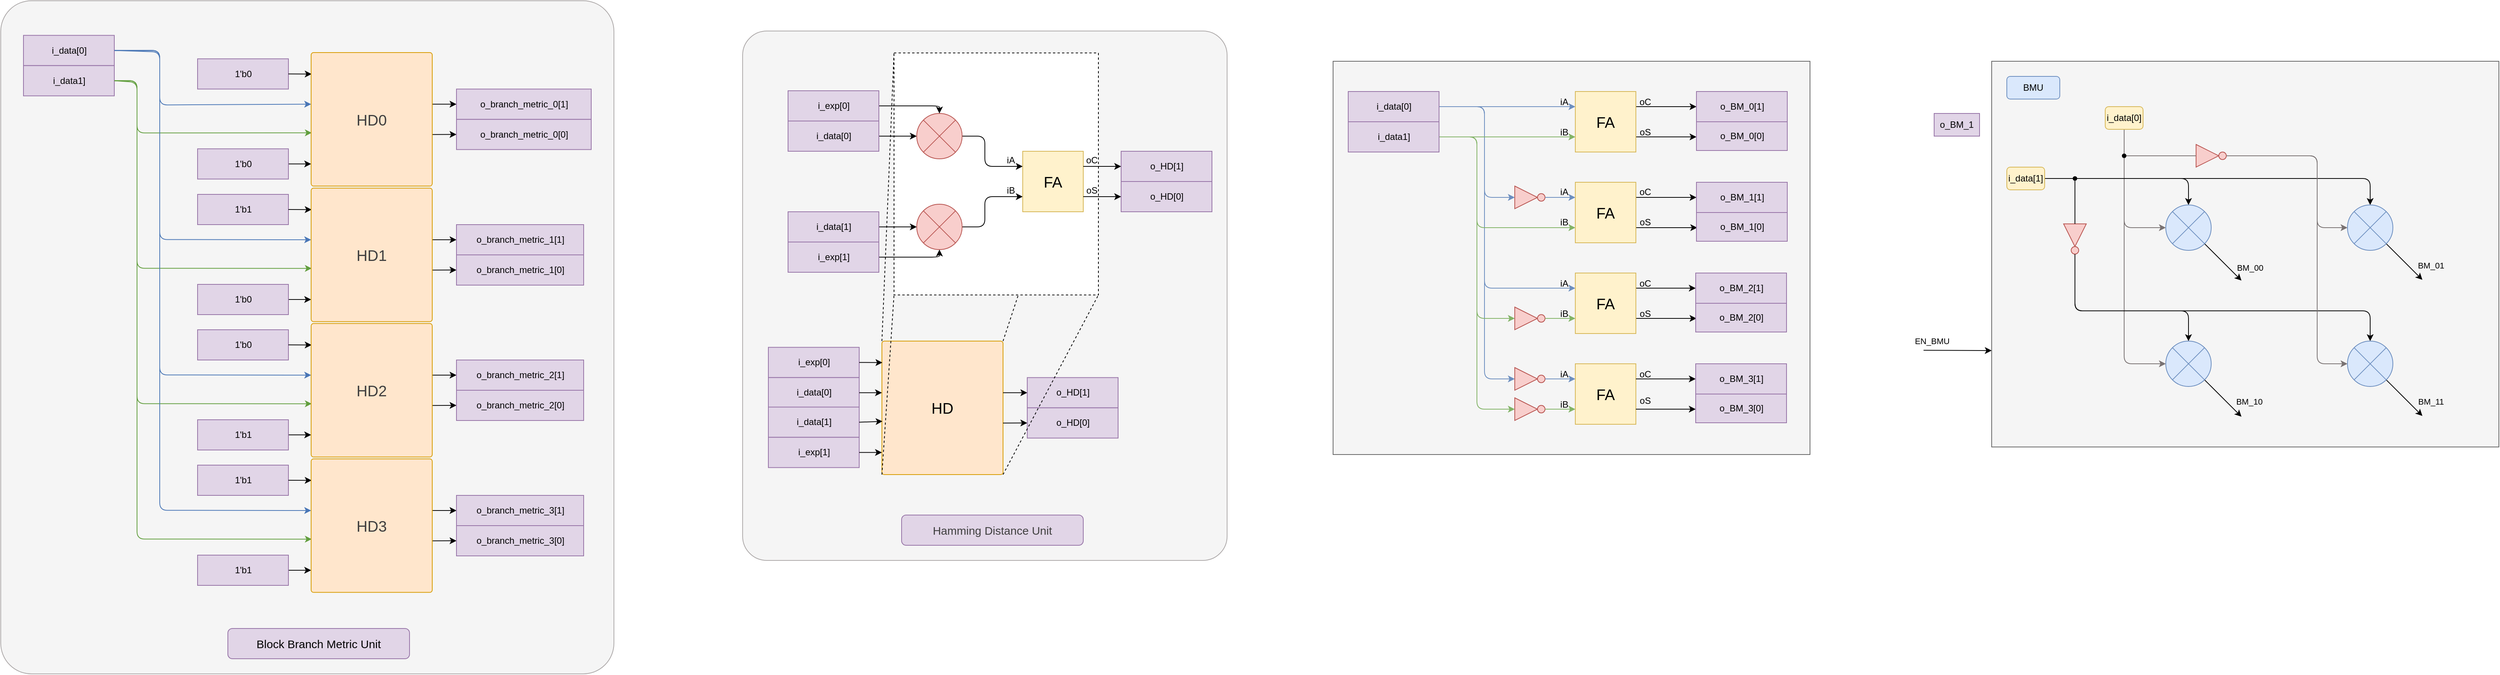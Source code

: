 <mxfile>
    <diagram id="xXD7KuUDhyAFA9Q6CzOV" name="Page-1">
        <mxGraphModel dx="3936" dy="-305" grid="1" gridSize="10" guides="1" tooltips="1" connect="1" arrows="1" fold="1" page="1" pageScale="1" pageWidth="850" pageHeight="1100" math="0" shadow="0">
            <root>
                <mxCell id="0"/>
                <mxCell id="1" parent="0"/>
                <mxCell id="254" value="" style="rounded=1;whiteSpace=wrap;html=1;arcSize=5;fillColor=#f5f5f5;fontColor=#333333;strokeColor=light-dark(#ada9a9, #959595);" parent="1" vertex="1">
                    <mxGeometry x="-2520" y="1200" width="810" height="890" as="geometry"/>
                </mxCell>
                <mxCell id="119" value="" style="rounded=1;whiteSpace=wrap;html=1;arcSize=5;fillColor=#f5f5f5;fontColor=#333333;strokeColor=light-dark(#ada9a9, #959595);" parent="1" vertex="1">
                    <mxGeometry x="-1540" y="1240" width="640" height="700" as="geometry"/>
                </mxCell>
                <mxCell id="124" value="&lt;font style=&quot;font-size: 20px;&quot;&gt;HD&lt;/font&gt;" style="rounded=1;whiteSpace=wrap;html=1;fillColor=#ffe6cc;strokeColor=#d79b00;arcSize=2;" parent="1" vertex="1">
                    <mxGeometry x="-1356" y="1650" width="160" height="176.5" as="geometry"/>
                </mxCell>
                <mxCell id="142" value="" style="endArrow=none;html=1;entryX=0;entryY=0;entryDx=0;entryDy=0;exitX=0;exitY=0;exitDx=0;exitDy=0;dashed=1;" parent="1" source="124" target="140" edge="1">
                    <mxGeometry width="50" height="50" relative="1" as="geometry">
                        <mxPoint x="-1380" y="1610" as="sourcePoint"/>
                        <mxPoint x="-1250" y="1600" as="targetPoint"/>
                    </mxGeometry>
                </mxCell>
                <mxCell id="143" value="" style="endArrow=none;html=1;entryX=1;entryY=0;entryDx=0;entryDy=0;exitX=1;exitY=0;exitDx=0;exitDy=0;dashed=1;" parent="1" source="124" target="140" edge="1">
                    <mxGeometry width="50" height="50" relative="1" as="geometry">
                        <mxPoint x="-1346" y="1660" as="sourcePoint"/>
                        <mxPoint x="-1410" y="1520" as="targetPoint"/>
                    </mxGeometry>
                </mxCell>
                <mxCell id="140" value="" style="rounded=0;whiteSpace=wrap;html=1;dashed=1;" parent="1" vertex="1">
                    <mxGeometry x="-1340" y="1269" width="270" height="320" as="geometry"/>
                </mxCell>
                <mxCell id="2" value="" style="rounded=0;whiteSpace=wrap;html=1;fillColor=#f5f5f5;fontColor=#333333;strokeColor=#666666;" parent="1" vertex="1">
                    <mxGeometry x="-760" y="1280" width="630" height="520" as="geometry"/>
                </mxCell>
                <mxCell id="3" style="edgeStyle=none;html=1;exitX=0;exitY=0.75;exitDx=0;exitDy=0;entryX=0;entryY=0.75;entryDx=0;entryDy=0;" parent="1" target="5" edge="1">
                    <mxGeometry relative="1" as="geometry">
                        <mxPoint x="20" y="1662.13" as="sourcePoint"/>
                    </mxGeometry>
                </mxCell>
                <mxCell id="4" value="EN_BMU" style="edgeLabel;html=1;align=center;verticalAlign=middle;resizable=0;points=[];labelBackgroundColor=none;" parent="3" vertex="1" connectable="0">
                    <mxGeometry x="-0.567" y="-2" relative="1" as="geometry">
                        <mxPoint x="-9" y="-14" as="offset"/>
                    </mxGeometry>
                </mxCell>
                <mxCell id="5" value="" style="rounded=0;whiteSpace=wrap;html=1;fillColor=#f5f5f5;fontColor=#333333;strokeColor=#666666;" parent="1" vertex="1">
                    <mxGeometry x="110" y="1280" width="670" height="510" as="geometry"/>
                </mxCell>
                <mxCell id="6" value="BMU" style="rounded=1;whiteSpace=wrap;html=1;fillColor=#dae8fc;strokeColor=#6c8ebf;" parent="1" vertex="1">
                    <mxGeometry x="130" y="1300" width="70" height="30" as="geometry"/>
                </mxCell>
                <mxCell id="7" style="edgeStyle=none;html=1;exitX=1;exitY=1;exitDx=0;exitDy=0;" parent="1" edge="1">
                    <mxGeometry relative="1" as="geometry">
                        <mxPoint x="440" y="1570.0" as="targetPoint"/>
                        <mxPoint x="391.213" y="1521.213" as="sourcePoint"/>
                    </mxGeometry>
                </mxCell>
                <mxCell id="8" value="BM_00" style="edgeLabel;html=1;align=center;verticalAlign=middle;resizable=0;points=[];labelBackgroundColor=none;" parent="7" vertex="1" connectable="0">
                    <mxGeometry x="0.254" y="-1" relative="1" as="geometry">
                        <mxPoint x="29" as="offset"/>
                    </mxGeometry>
                </mxCell>
                <mxCell id="9" style="edgeStyle=none;html=1;exitX=1;exitY=1;exitDx=0;exitDy=0;" parent="1" edge="1">
                    <mxGeometry relative="1" as="geometry">
                        <mxPoint x="679" y="1569.0" as="targetPoint"/>
                        <mxPoint x="631.213" y="1521.213" as="sourcePoint"/>
                    </mxGeometry>
                </mxCell>
                <mxCell id="10" value="BM_01" style="edgeLabel;html=1;align=center;verticalAlign=middle;resizable=0;points=[];labelBackgroundColor=none;" parent="9" vertex="1" connectable="0">
                    <mxGeometry x="0.626" relative="1" as="geometry">
                        <mxPoint x="20" y="-10" as="offset"/>
                    </mxGeometry>
                </mxCell>
                <mxCell id="11" style="edgeStyle=none;html=1;exitX=1;exitY=1;exitDx=0;exitDy=0;" parent="1" edge="1">
                    <mxGeometry relative="1" as="geometry">
                        <mxPoint x="440" y="1750.0" as="targetPoint"/>
                        <mxPoint x="391.213" y="1701.213" as="sourcePoint"/>
                    </mxGeometry>
                </mxCell>
                <mxCell id="12" value="BM_10" style="edgeLabel;html=1;align=center;verticalAlign=middle;resizable=0;points=[];labelBackgroundColor=none;" parent="11" vertex="1" connectable="0">
                    <mxGeometry x="0.466" y="-1" relative="1" as="geometry">
                        <mxPoint x="24" y="-8" as="offset"/>
                    </mxGeometry>
                </mxCell>
                <mxCell id="13" style="edgeStyle=none;html=1;exitX=1;exitY=1;exitDx=0;exitDy=0;" parent="1" edge="1">
                    <mxGeometry relative="1" as="geometry">
                        <mxPoint x="679" y="1749.0" as="targetPoint"/>
                        <mxPoint x="631.213" y="1701.213" as="sourcePoint"/>
                    </mxGeometry>
                </mxCell>
                <mxCell id="14" value="BM_11" style="edgeLabel;html=1;align=center;verticalAlign=middle;resizable=0;points=[];labelBackgroundColor=none;" parent="13" vertex="1" connectable="0">
                    <mxGeometry x="0.612" y="3" relative="1" as="geometry">
                        <mxPoint x="18" y="-8" as="offset"/>
                    </mxGeometry>
                </mxCell>
                <mxCell id="15" value="" style="group" parent="1" vertex="1" connectable="0">
                    <mxGeometry x="380" y="1390" width="40" height="30" as="geometry"/>
                </mxCell>
                <mxCell id="16" value="" style="triangle;whiteSpace=wrap;html=1;fillColor=#f8cecc;strokeColor=#b85450;" parent="15" vertex="1">
                    <mxGeometry width="30" height="30" as="geometry"/>
                </mxCell>
                <mxCell id="17" value="" style="ellipse;whiteSpace=wrap;html=1;fillColor=#f8cecc;strokeColor=#b85450;" parent="15" vertex="1">
                    <mxGeometry x="30" y="10" width="10" height="10" as="geometry"/>
                </mxCell>
                <mxCell id="18" style="edgeStyle=none;html=1;exitX=0.5;exitY=1;exitDx=0;exitDy=0;entryX=0;entryY=0.5;entryDx=0;entryDy=0;strokeColor=light-dark(#797272, #ededed);" parent="1" source="20" edge="1">
                    <mxGeometry relative="1" as="geometry">
                        <Array as="points">
                            <mxPoint x="285" y="1500"/>
                        </Array>
                        <mxPoint x="340.0" y="1500" as="targetPoint"/>
                    </mxGeometry>
                </mxCell>
                <mxCell id="19" style="edgeStyle=none;html=1;exitX=0.5;exitY=1;exitDx=0;exitDy=0;entryX=0;entryY=0.5;entryDx=0;entryDy=0;strokeColor=light-dark(#797272, #ededed);" parent="1" source="20" edge="1">
                    <mxGeometry relative="1" as="geometry">
                        <mxPoint x="340.0" y="1680" as="targetPoint"/>
                        <Array as="points">
                            <mxPoint x="285" y="1680"/>
                        </Array>
                    </mxGeometry>
                </mxCell>
                <mxCell id="20" value="i_data[0]" style="rounded=1;whiteSpace=wrap;html=1;fillColor=#fff2cc;strokeColor=#d6b656;" parent="1" vertex="1">
                    <mxGeometry x="260" y="1340" width="50" height="30" as="geometry"/>
                </mxCell>
                <mxCell id="21" style="edgeStyle=none;html=1;exitX=1;exitY=0.5;exitDx=0;exitDy=0;entryX=0.5;entryY=0;entryDx=0;entryDy=0;" parent="1" source="23" edge="1">
                    <mxGeometry relative="1" as="geometry">
                        <Array as="points">
                            <mxPoint x="370" y="1435"/>
                        </Array>
                        <mxPoint x="370" y="1470" as="targetPoint"/>
                    </mxGeometry>
                </mxCell>
                <mxCell id="22" style="edgeStyle=none;html=1;exitX=1;exitY=0.5;exitDx=0;exitDy=0;entryX=0.5;entryY=0;entryDx=0;entryDy=0;" parent="1" source="23" edge="1">
                    <mxGeometry relative="1" as="geometry">
                        <Array as="points">
                            <mxPoint x="610" y="1435"/>
                        </Array>
                        <mxPoint x="610" y="1470" as="targetPoint"/>
                    </mxGeometry>
                </mxCell>
                <mxCell id="23" value="i_data[1]" style="rounded=1;whiteSpace=wrap;html=1;fillColor=#fff2cc;strokeColor=#d6b656;" parent="1" vertex="1">
                    <mxGeometry x="130" y="1420" width="50" height="30" as="geometry"/>
                </mxCell>
                <mxCell id="24" value="" style="group;rotation=90;" parent="1" vertex="1" connectable="0">
                    <mxGeometry x="200" y="1500" width="40" height="30" as="geometry"/>
                </mxCell>
                <mxCell id="25" value="" style="triangle;whiteSpace=wrap;html=1;rotation=90;fillColor=#f8cecc;strokeColor=#b85450;" parent="24" vertex="1">
                    <mxGeometry x="5" y="-5" width="30" height="30" as="geometry"/>
                </mxCell>
                <mxCell id="26" value="" style="ellipse;whiteSpace=wrap;html=1;rotation=90;fillColor=#f8cecc;strokeColor=#b85450;" parent="24" vertex="1">
                    <mxGeometry x="15" y="25" width="10" height="10" as="geometry"/>
                </mxCell>
                <mxCell id="27" value="" style="endArrow=none;html=1;entryX=0.092;entryY=0.024;entryDx=0;entryDy=0;entryPerimeter=0;exitDx=0;exitDy=0;" parent="1" source="34" target="22" edge="1">
                    <mxGeometry width="50" height="50" relative="1" as="geometry">
                        <mxPoint x="520" y="1590" as="sourcePoint"/>
                        <mxPoint x="570" y="1540" as="targetPoint"/>
                    </mxGeometry>
                </mxCell>
                <mxCell id="28" value="" style="endArrow=none;html=1;entryX=0.018;entryY=0.113;entryDx=0;entryDy=0;entryPerimeter=0;exitDx=0;exitDy=0;strokeColor=light-dark(#797272, #ededed);" parent="1" source="36" target="19" edge="1">
                    <mxGeometry width="50" height="50" relative="1" as="geometry">
                        <mxPoint x="320" y="1449" as="sourcePoint"/>
                        <mxPoint x="320" y="1390" as="targetPoint"/>
                    </mxGeometry>
                </mxCell>
                <mxCell id="29" style="edgeStyle=none;html=1;exitX=1;exitY=0.5;exitDx=0;exitDy=0;entryX=0.5;entryY=0;entryDx=0;entryDy=0;" parent="1" source="26" edge="1">
                    <mxGeometry relative="1" as="geometry">
                        <Array as="points">
                            <mxPoint x="220" y="1610"/>
                            <mxPoint x="370" y="1610"/>
                        </Array>
                        <mxPoint x="370" y="1650" as="targetPoint"/>
                    </mxGeometry>
                </mxCell>
                <mxCell id="30" style="edgeStyle=none;html=1;exitX=1;exitY=0.5;exitDx=0;exitDy=0;entryX=0.5;entryY=0;entryDx=0;entryDy=0;" parent="1" source="26" edge="1">
                    <mxGeometry relative="1" as="geometry">
                        <Array as="points">
                            <mxPoint x="220" y="1610"/>
                            <mxPoint x="610" y="1610"/>
                        </Array>
                        <mxPoint x="610" y="1650" as="targetPoint"/>
                    </mxGeometry>
                </mxCell>
                <mxCell id="31" style="edgeStyle=none;html=1;exitX=1;exitY=0.5;exitDx=0;exitDy=0;entryX=0;entryY=0.5;entryDx=0;entryDy=0;strokeColor=light-dark(#797272, #ededed);" parent="1" source="17" edge="1">
                    <mxGeometry relative="1" as="geometry">
                        <Array as="points">
                            <mxPoint x="540" y="1405"/>
                            <mxPoint x="540" y="1680"/>
                        </Array>
                        <mxPoint x="580" y="1680" as="targetPoint"/>
                    </mxGeometry>
                </mxCell>
                <mxCell id="32" style="edgeStyle=none;html=1;exitX=1;exitY=0.5;exitDx=0;exitDy=0;entryX=0;entryY=0.5;entryDx=0;entryDy=0;strokeColor=light-dark(#797272, #ededed);" parent="1" source="17" edge="1">
                    <mxGeometry relative="1" as="geometry">
                        <Array as="points">
                            <mxPoint x="540" y="1405"/>
                            <mxPoint x="540" y="1500"/>
                        </Array>
                        <mxPoint x="580" y="1500" as="targetPoint"/>
                    </mxGeometry>
                </mxCell>
                <mxCell id="33" value="" style="endArrow=none;html=1;entryDx=0;entryDy=0;entryPerimeter=0;exitX=0;exitY=0.5;exitDx=0;exitDy=0;" parent="1" source="25" target="34" edge="1">
                    <mxGeometry width="50" height="50" relative="1" as="geometry">
                        <mxPoint x="220" y="1495" as="sourcePoint"/>
                        <mxPoint x="220" y="1436" as="targetPoint"/>
                    </mxGeometry>
                </mxCell>
                <mxCell id="34" value="" style="shape=waypoint;sketch=0;size=6;pointerEvents=1;points=[];fillColor=none;resizable=0;rotatable=0;perimeter=centerPerimeter;snapToPoint=1;" parent="1" vertex="1">
                    <mxGeometry x="210" y="1425" width="20" height="20" as="geometry"/>
                </mxCell>
                <mxCell id="35" value="" style="endArrow=none;html=1;entryDx=0;entryDy=0;entryPerimeter=0;exitX=0;exitY=0.5;exitDx=0;exitDy=0;strokeColor=light-dark(#797272, #ededed);" parent="1" source="16" target="36" edge="1">
                    <mxGeometry width="50" height="50" relative="1" as="geometry">
                        <mxPoint x="380" y="1405" as="sourcePoint"/>
                        <mxPoint x="286" y="1405" as="targetPoint"/>
                    </mxGeometry>
                </mxCell>
                <mxCell id="36" value="" style="shape=waypoint;sketch=0;size=6;pointerEvents=1;points=[];fillColor=none;resizable=0;rotatable=0;perimeter=centerPerimeter;snapToPoint=1;" parent="1" vertex="1">
                    <mxGeometry x="275" y="1395" width="20" height="20" as="geometry"/>
                </mxCell>
                <mxCell id="37" value="" style="shape=sumEllipse;perimeter=ellipsePerimeter;whiteSpace=wrap;html=1;backgroundOutline=1;fillColor=#dae8fc;strokeColor=#6c8ebf;" parent="1" vertex="1">
                    <mxGeometry x="340" y="1470" width="60" height="60" as="geometry"/>
                </mxCell>
                <mxCell id="38" value="" style="shape=sumEllipse;perimeter=ellipsePerimeter;whiteSpace=wrap;html=1;backgroundOutline=1;fillColor=#dae8fc;strokeColor=#6c8ebf;" parent="1" vertex="1">
                    <mxGeometry x="340" y="1650" width="60" height="60" as="geometry"/>
                </mxCell>
                <mxCell id="39" value="" style="shape=sumEllipse;perimeter=ellipsePerimeter;whiteSpace=wrap;html=1;backgroundOutline=1;fillColor=#dae8fc;strokeColor=#6c8ebf;" parent="1" vertex="1">
                    <mxGeometry x="580" y="1470" width="60" height="60" as="geometry"/>
                </mxCell>
                <mxCell id="40" value="" style="shape=sumEllipse;perimeter=ellipsePerimeter;whiteSpace=wrap;html=1;backgroundOutline=1;fillColor=#dae8fc;strokeColor=#6c8ebf;" parent="1" vertex="1">
                    <mxGeometry x="580" y="1650" width="60" height="60" as="geometry"/>
                </mxCell>
                <mxCell id="41" style="edgeStyle=none;html=1;exitX=1;exitY=0.25;exitDx=0;exitDy=0;entryX=0;entryY=0;entryDx=0;entryDy=20;entryPerimeter=0;" parent="1" source="43" target="96" edge="1">
                    <mxGeometry relative="1" as="geometry">
                        <mxPoint x="-240" y="1340.286" as="targetPoint"/>
                    </mxGeometry>
                </mxCell>
                <mxCell id="42" style="edgeStyle=none;html=1;exitX=1;exitY=0.75;exitDx=0;exitDy=0;entryX=0;entryY=0;entryDx=0;entryDy=20;entryPerimeter=0;" parent="1" source="43" target="97" edge="1">
                    <mxGeometry relative="1" as="geometry">
                        <mxPoint x="-240" y="1380.286" as="targetPoint"/>
                    </mxGeometry>
                </mxCell>
                <mxCell id="43" value="&lt;font style=&quot;font-size: 20px;&quot;&gt;FA&lt;/font&gt;" style="rounded=0;whiteSpace=wrap;html=1;fillColor=#fff2cc;strokeColor=#d6b656;" parent="1" vertex="1">
                    <mxGeometry x="-440" y="1320" width="80" height="80" as="geometry"/>
                </mxCell>
                <mxCell id="44" style="edgeStyle=none;html=1;exitX=0;exitY=0;exitDx=120;exitDy=20;exitPerimeter=0;entryX=0;entryY=0.25;entryDx=0;entryDy=0;fillColor=#dae8fc;strokeColor=#6c8ebf;" parent="1" source="48" target="43" edge="1">
                    <mxGeometry relative="1" as="geometry"/>
                </mxCell>
                <mxCell id="45" style="edgeStyle=none;html=1;exitX=0;exitY=0;exitDx=120;exitDy=20;exitPerimeter=0;entryX=0;entryY=0.5;entryDx=0;entryDy=0;fillColor=#dae8fc;strokeColor=#6c8ebf;" parent="1" source="48" target="58" edge="1">
                    <mxGeometry relative="1" as="geometry">
                        <Array as="points">
                            <mxPoint x="-560" y="1340"/>
                            <mxPoint x="-560" y="1460"/>
                        </Array>
                    </mxGeometry>
                </mxCell>
                <mxCell id="46" style="edgeStyle=none;html=1;exitX=0;exitY=0;exitDx=120;exitDy=20;exitPerimeter=0;entryX=0;entryY=0.25;entryDx=0;entryDy=0;fillColor=#dae8fc;strokeColor=#6c8ebf;" parent="1" source="48" target="63" edge="1">
                    <mxGeometry relative="1" as="geometry">
                        <Array as="points">
                            <mxPoint x="-560" y="1340"/>
                            <mxPoint x="-560" y="1580"/>
                        </Array>
                    </mxGeometry>
                </mxCell>
                <mxCell id="47" style="edgeStyle=none;html=1;exitX=0;exitY=0;exitDx=120;exitDy=20;exitPerimeter=0;entryX=0;entryY=0.5;entryDx=0;entryDy=0;fillColor=#dae8fc;strokeColor=#6c8ebf;" parent="1" source="48" target="76" edge="1">
                    <mxGeometry relative="1" as="geometry">
                        <Array as="points">
                            <mxPoint x="-560" y="1340"/>
                            <mxPoint x="-560" y="1700"/>
                        </Array>
                    </mxGeometry>
                </mxCell>
                <mxCell id="48" value="i_data[0]" style="externalPins=0;recursiveResize=0;shadow=0;dashed=0;align=center;html=1;strokeWidth=1;shape=mxgraph.rtl.abstract.entity;container=1;collapsible=0;kind=input;drawPins=0;left=0;right=1;bottom=0;top=0;fillColor=#e1d5e7;strokeColor=#9673a6;" parent="1" vertex="1">
                    <mxGeometry x="-740" y="1320" width="120" height="40" as="geometry"/>
                </mxCell>
                <mxCell id="49" style="edgeStyle=none;html=1;exitX=0;exitY=0;exitDx=120;exitDy=20;exitPerimeter=0;entryX=0;entryY=0.75;entryDx=0;entryDy=0;fillColor=#d5e8d4;strokeColor=#82b366;" parent="1" source="53" target="43" edge="1">
                    <mxGeometry relative="1" as="geometry"/>
                </mxCell>
                <mxCell id="50" style="edgeStyle=none;html=1;exitX=0;exitY=0;exitDx=120;exitDy=20;exitPerimeter=0;entryX=0;entryY=0.75;entryDx=0;entryDy=0;fillColor=#d5e8d4;strokeColor=#82b366;" parent="1" source="53" target="56" edge="1">
                    <mxGeometry relative="1" as="geometry">
                        <Array as="points">
                            <mxPoint x="-570" y="1380"/>
                            <mxPoint x="-570" y="1500"/>
                        </Array>
                    </mxGeometry>
                </mxCell>
                <mxCell id="51" style="edgeStyle=none;html=1;exitX=0;exitY=0;exitDx=120;exitDy=20;exitPerimeter=0;entryX=0;entryY=0.5;entryDx=0;entryDy=0;fillColor=#d5e8d4;strokeColor=#82b366;" parent="1" source="53" target="65" edge="1">
                    <mxGeometry relative="1" as="geometry">
                        <Array as="points">
                            <mxPoint x="-570" y="1380"/>
                            <mxPoint x="-570" y="1620"/>
                        </Array>
                    </mxGeometry>
                </mxCell>
                <mxCell id="52" style="edgeStyle=none;html=1;exitX=0;exitY=0;exitDx=120;exitDy=20;exitPerimeter=0;entryX=0;entryY=0.5;entryDx=0;entryDy=0;fillColor=#d5e8d4;strokeColor=#82b366;" parent="1" source="53" target="72" edge="1">
                    <mxGeometry relative="1" as="geometry">
                        <Array as="points">
                            <mxPoint x="-570" y="1380"/>
                            <mxPoint x="-570" y="1740"/>
                        </Array>
                    </mxGeometry>
                </mxCell>
                <mxCell id="53" value="i_data1]" style="externalPins=0;recursiveResize=0;shadow=0;dashed=0;align=center;html=1;strokeWidth=1;shape=mxgraph.rtl.abstract.entity;container=1;collapsible=0;kind=input;drawPins=0;left=0;right=1;bottom=0;top=0;fillColor=#e1d5e7;strokeColor=#9673a6;" parent="1" vertex="1">
                    <mxGeometry x="-740" y="1360" width="120" height="40" as="geometry"/>
                </mxCell>
                <mxCell id="54" style="edgeStyle=none;html=1;exitX=1;exitY=0.25;exitDx=0;exitDy=0;entryX=0;entryY=0;entryDx=0;entryDy=20;entryPerimeter=0;" parent="1" source="56" target="99" edge="1">
                    <mxGeometry relative="1" as="geometry">
                        <mxPoint x="-240" y="1460.286" as="targetPoint"/>
                    </mxGeometry>
                </mxCell>
                <mxCell id="55" style="edgeStyle=none;html=1;exitX=1;exitY=0.75;exitDx=0;exitDy=0;entryX=0;entryY=0;entryDx=1;entryDy=20;entryPerimeter=0;" parent="1" source="56" target="98" edge="1">
                    <mxGeometry relative="1" as="geometry">
                        <mxPoint x="-240" y="1500.286" as="targetPoint"/>
                    </mxGeometry>
                </mxCell>
                <mxCell id="56" value="&lt;font style=&quot;font-size: 20px;&quot;&gt;FA&lt;/font&gt;" style="rounded=0;whiteSpace=wrap;html=1;fillColor=#fff2cc;strokeColor=#d6b656;" parent="1" vertex="1">
                    <mxGeometry x="-440" y="1440" width="80" height="80" as="geometry"/>
                </mxCell>
                <mxCell id="57" value="" style="group;rotation=0;" parent="1" vertex="1" connectable="0">
                    <mxGeometry x="-520" y="1444" width="40" height="30" as="geometry"/>
                </mxCell>
                <mxCell id="58" value="" style="triangle;whiteSpace=wrap;html=1;rotation=0;fillColor=#f8cecc;strokeColor=#b85450;" parent="57" vertex="1">
                    <mxGeometry y="1" width="30" height="30" as="geometry"/>
                </mxCell>
                <mxCell id="59" value="" style="ellipse;whiteSpace=wrap;html=1;rotation=0;fillColor=#f8cecc;strokeColor=#b85450;" parent="57" vertex="1">
                    <mxGeometry x="30" y="11" width="10" height="10" as="geometry"/>
                </mxCell>
                <mxCell id="60" style="edgeStyle=none;html=1;exitX=1;exitY=0.5;exitDx=0;exitDy=0;entryX=0;entryY=0.25;entryDx=0;entryDy=0;fillColor=#dae8fc;strokeColor=#6c8ebf;" parent="1" source="59" target="56" edge="1">
                    <mxGeometry relative="1" as="geometry"/>
                </mxCell>
                <mxCell id="61" style="edgeStyle=none;html=1;exitX=1;exitY=0.25;exitDx=0;exitDy=0;entryX=0;entryY=0;entryDx=0;entryDy=20;entryPerimeter=0;" parent="1" source="63" target="101" edge="1">
                    <mxGeometry relative="1" as="geometry">
                        <mxPoint x="-240" y="1580.286" as="targetPoint"/>
                    </mxGeometry>
                </mxCell>
                <mxCell id="62" style="edgeStyle=none;html=1;exitX=1;exitY=0.75;exitDx=0;exitDy=0;entryX=0;entryY=0;entryDx=1;entryDy=20;entryPerimeter=0;" parent="1" source="63" target="100" edge="1">
                    <mxGeometry relative="1" as="geometry">
                        <mxPoint x="-240" y="1620.286" as="targetPoint"/>
                    </mxGeometry>
                </mxCell>
                <mxCell id="63" value="&lt;font style=&quot;font-size: 20px;&quot;&gt;FA&lt;/font&gt;" style="rounded=0;whiteSpace=wrap;html=1;fillColor=#fff2cc;strokeColor=#d6b656;" parent="1" vertex="1">
                    <mxGeometry x="-440" y="1560" width="80" height="80" as="geometry"/>
                </mxCell>
                <mxCell id="64" value="" style="group;rotation=0;" parent="1" vertex="1" connectable="0">
                    <mxGeometry x="-520" y="1604" width="40" height="30" as="geometry"/>
                </mxCell>
                <mxCell id="65" value="" style="triangle;whiteSpace=wrap;html=1;rotation=0;fillColor=#f8cecc;strokeColor=#b85450;" parent="64" vertex="1">
                    <mxGeometry y="1" width="30" height="30" as="geometry"/>
                </mxCell>
                <mxCell id="66" value="" style="ellipse;whiteSpace=wrap;html=1;rotation=0;fillColor=#f8cecc;strokeColor=#b85450;" parent="64" vertex="1">
                    <mxGeometry x="30" y="11" width="10" height="10" as="geometry"/>
                </mxCell>
                <mxCell id="67" style="edgeStyle=none;html=1;exitX=1;exitY=0.5;exitDx=0;exitDy=0;entryX=0;entryY=0.75;entryDx=0;entryDy=0;fillColor=#d5e8d4;strokeColor=#82b366;" parent="1" source="66" target="63" edge="1">
                    <mxGeometry relative="1" as="geometry"/>
                </mxCell>
                <mxCell id="70" value="&lt;font style=&quot;font-size: 20px;&quot;&gt;FA&lt;/font&gt;" style="rounded=0;whiteSpace=wrap;html=1;fillColor=#fff2cc;strokeColor=#d6b656;" parent="1" vertex="1">
                    <mxGeometry x="-440" y="1680" width="80" height="80" as="geometry"/>
                </mxCell>
                <mxCell id="71" value="" style="group;rotation=0;" parent="1" vertex="1" connectable="0">
                    <mxGeometry x="-520" y="1724" width="40" height="30" as="geometry"/>
                </mxCell>
                <mxCell id="72" value="" style="triangle;whiteSpace=wrap;html=1;rotation=0;fillColor=#f8cecc;strokeColor=#b85450;" parent="71" vertex="1">
                    <mxGeometry y="1" width="30" height="30" as="geometry"/>
                </mxCell>
                <mxCell id="73" value="" style="ellipse;whiteSpace=wrap;html=1;rotation=0;fillColor=#f8cecc;strokeColor=#b85450;" parent="71" vertex="1">
                    <mxGeometry x="30" y="11" width="10" height="10" as="geometry"/>
                </mxCell>
                <mxCell id="74" style="edgeStyle=none;html=1;exitX=1;exitY=0.5;exitDx=0;exitDy=0;entryX=0;entryY=0.75;entryDx=0;entryDy=0;fillColor=#d5e8d4;strokeColor=#82b366;" parent="1" source="73" target="70" edge="1">
                    <mxGeometry relative="1" as="geometry"/>
                </mxCell>
                <mxCell id="75" value="" style="group;rotation=0;" parent="1" vertex="1" connectable="0">
                    <mxGeometry x="-520" y="1684" width="40" height="30" as="geometry"/>
                </mxCell>
                <mxCell id="76" value="" style="triangle;whiteSpace=wrap;html=1;rotation=0;fillColor=#f8cecc;strokeColor=#b85450;" parent="75" vertex="1">
                    <mxGeometry y="1" width="30" height="30" as="geometry"/>
                </mxCell>
                <mxCell id="77" value="" style="ellipse;whiteSpace=wrap;html=1;rotation=0;fillColor=#f8cecc;strokeColor=#b85450;" parent="75" vertex="1">
                    <mxGeometry x="30" y="11" width="10" height="10" as="geometry"/>
                </mxCell>
                <mxCell id="78" style="edgeStyle=none;html=1;exitX=1;exitY=0.5;exitDx=0;exitDy=0;entryX=0;entryY=0.25;entryDx=0;entryDy=0;fillColor=#dae8fc;strokeColor=#6c8ebf;" parent="1" source="77" target="70" edge="1">
                    <mxGeometry relative="1" as="geometry">
                        <mxPoint x="-441" y="1696" as="targetPoint"/>
                    </mxGeometry>
                </mxCell>
                <mxCell id="79" value="o_BM_1" style="whiteSpace=wrap;html=1;fillColor=#e1d5e7;strokeColor=#9673a6;" parent="1" vertex="1">
                    <mxGeometry x="34" y="1349" width="60" height="30" as="geometry"/>
                </mxCell>
                <mxCell id="80" value="oS" style="text;html=1;align=center;verticalAlign=middle;resizable=0;points=[];autosize=1;strokeColor=none;fillColor=none;" parent="1" vertex="1">
                    <mxGeometry x="-368" y="1359" width="40" height="30" as="geometry"/>
                </mxCell>
                <mxCell id="81" value="oC" style="text;html=1;align=center;verticalAlign=middle;resizable=0;points=[];autosize=1;strokeColor=none;fillColor=none;" parent="1" vertex="1">
                    <mxGeometry x="-368" y="1319" width="40" height="30" as="geometry"/>
                </mxCell>
                <mxCell id="82" value="iA" style="text;html=1;align=center;verticalAlign=middle;resizable=0;points=[];autosize=1;strokeColor=none;fillColor=none;" parent="1" vertex="1">
                    <mxGeometry x="-470" y="1319" width="30" height="30" as="geometry"/>
                </mxCell>
                <mxCell id="83" value="iB" style="text;html=1;align=center;verticalAlign=middle;resizable=0;points=[];autosize=1;strokeColor=none;fillColor=none;" parent="1" vertex="1">
                    <mxGeometry x="-470" y="1359" width="30" height="30" as="geometry"/>
                </mxCell>
                <mxCell id="84" value="iB" style="text;html=1;align=center;verticalAlign=middle;resizable=0;points=[];autosize=1;strokeColor=none;fillColor=none;" parent="1" vertex="1">
                    <mxGeometry x="-470" y="1478" width="30" height="30" as="geometry"/>
                </mxCell>
                <mxCell id="85" value="iA" style="text;html=1;align=center;verticalAlign=middle;resizable=0;points=[];autosize=1;strokeColor=none;fillColor=none;" parent="1" vertex="1">
                    <mxGeometry x="-470" y="1438" width="30" height="30" as="geometry"/>
                </mxCell>
                <mxCell id="86" value="oC" style="text;html=1;align=center;verticalAlign=middle;resizable=0;points=[];autosize=1;strokeColor=none;fillColor=none;" parent="1" vertex="1">
                    <mxGeometry x="-368" y="1438" width="40" height="30" as="geometry"/>
                </mxCell>
                <mxCell id="87" value="oS" style="text;html=1;align=center;verticalAlign=middle;resizable=0;points=[];autosize=1;strokeColor=none;fillColor=none;" parent="1" vertex="1">
                    <mxGeometry x="-368" y="1478" width="40" height="30" as="geometry"/>
                </mxCell>
                <mxCell id="88" value="iA" style="text;html=1;align=center;verticalAlign=middle;resizable=0;points=[];autosize=1;strokeColor=none;fillColor=none;" parent="1" vertex="1">
                    <mxGeometry x="-470" y="1679" width="30" height="30" as="geometry"/>
                </mxCell>
                <mxCell id="89" value="oC" style="text;html=1;align=center;verticalAlign=middle;resizable=0;points=[];autosize=1;strokeColor=none;fillColor=none;" parent="1" vertex="1">
                    <mxGeometry x="-368" y="1679" width="40" height="30" as="geometry"/>
                </mxCell>
                <mxCell id="90" value="oS" style="text;html=1;align=center;verticalAlign=middle;resizable=0;points=[];autosize=1;strokeColor=none;fillColor=none;" parent="1" vertex="1">
                    <mxGeometry x="-368" y="1714" width="40" height="30" as="geometry"/>
                </mxCell>
                <mxCell id="91" value="iB" style="text;html=1;align=center;verticalAlign=middle;resizable=0;points=[];autosize=1;strokeColor=none;fillColor=none;" parent="1" vertex="1">
                    <mxGeometry x="-470" y="1719" width="30" height="30" as="geometry"/>
                </mxCell>
                <mxCell id="92" value="iA" style="text;html=1;align=center;verticalAlign=middle;resizable=0;points=[];autosize=1;strokeColor=none;fillColor=none;" parent="1" vertex="1">
                    <mxGeometry x="-470" y="1559" width="30" height="30" as="geometry"/>
                </mxCell>
                <mxCell id="93" value="oC" style="text;html=1;align=center;verticalAlign=middle;resizable=0;points=[];autosize=1;strokeColor=none;fillColor=none;" parent="1" vertex="1">
                    <mxGeometry x="-368" y="1559" width="40" height="30" as="geometry"/>
                </mxCell>
                <mxCell id="94" value="oS" style="text;html=1;align=center;verticalAlign=middle;resizable=0;points=[];autosize=1;strokeColor=none;fillColor=none;" parent="1" vertex="1">
                    <mxGeometry x="-368" y="1599" width="40" height="30" as="geometry"/>
                </mxCell>
                <mxCell id="95" value="iB" style="text;html=1;align=center;verticalAlign=middle;resizable=0;points=[];autosize=1;strokeColor=none;fillColor=none;" parent="1" vertex="1">
                    <mxGeometry x="-470" y="1599" width="30" height="30" as="geometry"/>
                </mxCell>
                <mxCell id="96" value="o_BM_0[1]" style="externalPins=0;recursiveResize=0;shadow=0;dashed=0;align=center;html=1;strokeWidth=1;shape=mxgraph.rtl.abstract.entity;container=1;collapsible=0;kind=output;drawPins=0;left=1;right=0;bottom=0;top=0;fillColor=#e1d5e7;strokeColor=#9673a6;" parent="1" vertex="1">
                    <mxGeometry x="-280" y="1320" width="120" height="40" as="geometry"/>
                </mxCell>
                <mxCell id="97" value="o_BM_0[0]" style="externalPins=0;recursiveResize=0;shadow=0;dashed=0;align=center;html=1;strokeWidth=1;shape=mxgraph.rtl.abstract.entity;container=1;collapsible=0;kind=output;drawPins=0;left=1;right=0;bottom=0;top=0;fillColor=#e1d5e7;strokeColor=#9673a6;" parent="1" vertex="1">
                    <mxGeometry x="-280" y="1360" width="120" height="38" as="geometry"/>
                </mxCell>
                <mxCell id="98" value="o_BM_1[0]" style="externalPins=0;recursiveResize=0;shadow=0;dashed=0;align=center;html=1;strokeWidth=1;shape=mxgraph.rtl.abstract.entity;container=1;collapsible=0;kind=output;drawPins=0;left=1;right=0;bottom=0;top=0;fillColor=#e1d5e7;strokeColor=#9673a6;" parent="1" vertex="1">
                    <mxGeometry x="-280" y="1480" width="120" height="38" as="geometry"/>
                </mxCell>
                <mxCell id="99" value="o_BM_1[1]" style="externalPins=0;recursiveResize=0;shadow=0;dashed=0;align=center;html=1;strokeWidth=1;shape=mxgraph.rtl.abstract.entity;container=1;collapsible=0;kind=output;drawPins=0;left=1;right=0;bottom=0;top=0;fillColor=#e1d5e7;strokeColor=#9673a6;" parent="1" vertex="1">
                    <mxGeometry x="-280" y="1440" width="120" height="40" as="geometry"/>
                </mxCell>
                <mxCell id="100" value="o_BM_2[0]" style="externalPins=0;recursiveResize=0;shadow=0;dashed=0;align=center;html=1;strokeWidth=1;shape=mxgraph.rtl.abstract.entity;container=1;collapsible=0;kind=output;drawPins=0;left=1;right=0;bottom=0;top=0;fillColor=#e1d5e7;strokeColor=#9673a6;" parent="1" vertex="1">
                    <mxGeometry x="-281" y="1600" width="120" height="38" as="geometry"/>
                </mxCell>
                <mxCell id="101" value="o_BM_2[1]" style="externalPins=0;recursiveResize=0;shadow=0;dashed=0;align=center;html=1;strokeWidth=1;shape=mxgraph.rtl.abstract.entity;container=1;collapsible=0;kind=output;drawPins=0;left=1;right=0;bottom=0;top=0;fillColor=#e1d5e7;strokeColor=#9673a6;" parent="1" vertex="1">
                    <mxGeometry x="-281" y="1560" width="120" height="40" as="geometry"/>
                </mxCell>
                <mxCell id="102" style="edgeStyle=none;html=1;exitX=1;exitY=0.5;exitDx=0;exitDy=0;entryX=0;entryY=0.25;entryDx=0;entryDy=0;" parent="1" source="103" target="106" edge="1">
                    <mxGeometry relative="1" as="geometry">
                        <Array as="points">
                            <mxPoint x="-1220" y="1379"/>
                            <mxPoint x="-1220" y="1419"/>
                        </Array>
                    </mxGeometry>
                </mxCell>
                <mxCell id="103" value="" style="shape=sumEllipse;perimeter=ellipsePerimeter;whiteSpace=wrap;html=1;backgroundOutline=1;fillColor=#f8cecc;strokeColor=#b85450;" parent="1" vertex="1">
                    <mxGeometry x="-1310" y="1349" width="60" height="60" as="geometry"/>
                </mxCell>
                <mxCell id="104" style="edgeStyle=none;html=1;exitX=1;exitY=0.5;exitDx=0;exitDy=0;entryX=0;entryY=0.75;entryDx=0;entryDy=0;" parent="1" source="105" target="106" edge="1">
                    <mxGeometry relative="1" as="geometry">
                        <Array as="points">
                            <mxPoint x="-1220" y="1499"/>
                            <mxPoint x="-1220" y="1459"/>
                        </Array>
                    </mxGeometry>
                </mxCell>
                <mxCell id="105" value="" style="shape=sumEllipse;perimeter=ellipsePerimeter;whiteSpace=wrap;html=1;backgroundOutline=1;fillColor=#f8cecc;strokeColor=#b85450;" parent="1" vertex="1">
                    <mxGeometry x="-1310" y="1469" width="60" height="60" as="geometry"/>
                </mxCell>
                <mxCell id="106" value="&lt;font style=&quot;font-size: 20px;&quot;&gt;FA&lt;/font&gt;" style="rounded=0;whiteSpace=wrap;html=1;fillColor=#fff2cc;strokeColor=#d6b656;" parent="1" vertex="1">
                    <mxGeometry x="-1170" y="1399" width="80" height="80" as="geometry"/>
                </mxCell>
                <mxCell id="107" style="edgeStyle=none;html=1;exitX=0;exitY=0;exitDx=120;exitDy=20;exitPerimeter=0;entryX=0;entryY=0.5;entryDx=0;entryDy=0;" parent="1" source="108" target="103" edge="1">
                    <mxGeometry relative="1" as="geometry"/>
                </mxCell>
                <mxCell id="108" value="i_data[0]" style="externalPins=0;recursiveResize=0;shadow=0;dashed=0;align=center;html=1;strokeWidth=1;shape=mxgraph.rtl.abstract.entity;container=1;collapsible=0;kind=input;drawPins=0;left=0;right=1;bottom=0;top=0;fillColor=#e1d5e7;strokeColor=#9673a6;" parent="1" vertex="1">
                    <mxGeometry x="-1480" y="1359" width="120" height="40" as="geometry"/>
                </mxCell>
                <mxCell id="109" style="edgeStyle=none;html=1;exitX=0;exitY=0;exitDx=120;exitDy=20;exitPerimeter=0;entryX=0;entryY=0.5;entryDx=0;entryDy=0;" parent="1" source="110" target="105" edge="1">
                    <mxGeometry relative="1" as="geometry"/>
                </mxCell>
                <mxCell id="110" value="i_data[1]" style="externalPins=0;recursiveResize=0;shadow=0;dashed=0;align=center;html=1;strokeWidth=1;shape=mxgraph.rtl.abstract.entity;container=1;collapsible=0;kind=input;drawPins=0;left=0;right=1;bottom=0;top=0;fillColor=#e1d5e7;strokeColor=#9673a6;" parent="1" vertex="1">
                    <mxGeometry x="-1480" y="1479" width="120" height="40" as="geometry"/>
                </mxCell>
                <mxCell id="111" style="edgeStyle=none;html=1;exitX=0;exitY=0;exitDx=120;exitDy=20;exitPerimeter=0;entryX=0.5;entryY=0;entryDx=0;entryDy=0;" parent="1" source="112" target="103" edge="1">
                    <mxGeometry relative="1" as="geometry">
                        <Array as="points">
                            <mxPoint x="-1280" y="1339"/>
                        </Array>
                    </mxGeometry>
                </mxCell>
                <mxCell id="112" value="i_exp[0]" style="externalPins=0;recursiveResize=0;shadow=0;dashed=0;align=center;html=1;strokeWidth=1;shape=mxgraph.rtl.abstract.entity;container=1;collapsible=0;kind=input;drawPins=0;left=0;right=1;bottom=0;top=0;fillColor=#e1d5e7;strokeColor=#9673a6;" parent="1" vertex="1">
                    <mxGeometry x="-1480" y="1319" width="120" height="40" as="geometry"/>
                </mxCell>
                <mxCell id="113" style="edgeStyle=none;html=1;exitX=0;exitY=0;exitDx=120;exitDy=20;exitPerimeter=0;entryX=0.5;entryY=1;entryDx=0;entryDy=0;" parent="1" source="114" target="105" edge="1">
                    <mxGeometry relative="1" as="geometry">
                        <Array as="points">
                            <mxPoint x="-1280" y="1539"/>
                        </Array>
                    </mxGeometry>
                </mxCell>
                <mxCell id="114" value="i_exp[1]" style="externalPins=0;recursiveResize=0;shadow=0;dashed=0;align=center;html=1;strokeWidth=1;shape=mxgraph.rtl.abstract.entity;container=1;collapsible=0;kind=input;drawPins=0;left=0;right=1;bottom=0;top=0;fillColor=#e1d5e7;strokeColor=#9673a6;" parent="1" vertex="1">
                    <mxGeometry x="-1480" y="1519" width="120" height="40" as="geometry"/>
                </mxCell>
                <mxCell id="115" value="o_HD[1]" style="externalPins=0;recursiveResize=0;shadow=0;dashed=0;align=center;html=1;strokeWidth=1;shape=mxgraph.rtl.abstract.entity;container=1;collapsible=0;kind=output;drawPins=0;left=1;right=0;bottom=0;top=0;fillColor=#e1d5e7;strokeColor=#9673a6;" parent="1" vertex="1">
                    <mxGeometry x="-1040" y="1399" width="120" height="40" as="geometry"/>
                </mxCell>
                <mxCell id="116" value="o_HD[0]" style="externalPins=0;recursiveResize=0;shadow=0;dashed=0;align=center;html=1;strokeWidth=1;shape=mxgraph.rtl.abstract.entity;container=1;collapsible=0;kind=output;drawPins=0;left=1;right=0;bottom=0;top=0;fillColor=#e1d5e7;strokeColor=#9673a6;" parent="1" vertex="1">
                    <mxGeometry x="-1040" y="1439" width="120" height="40" as="geometry"/>
                </mxCell>
                <mxCell id="117" style="edgeStyle=none;html=1;exitX=1;exitY=0.25;exitDx=0;exitDy=0;entryX=0;entryY=0;entryDx=0;entryDy=20;entryPerimeter=0;" parent="1" source="106" target="115" edge="1">
                    <mxGeometry relative="1" as="geometry"/>
                </mxCell>
                <mxCell id="118" style="edgeStyle=none;html=1;exitX=1;exitY=0.75;exitDx=0;exitDy=0;entryX=0;entryY=0;entryDx=0;entryDy=20;entryPerimeter=0;" parent="1" source="106" target="116" edge="1">
                    <mxGeometry relative="1" as="geometry"/>
                </mxCell>
                <mxCell id="120" value="iA" style="text;html=1;align=center;verticalAlign=middle;resizable=0;points=[];autosize=1;strokeColor=none;fillColor=none;" parent="1" vertex="1">
                    <mxGeometry x="-1201" y="1396" width="30" height="30" as="geometry"/>
                </mxCell>
                <mxCell id="121" value="iB" style="text;html=1;align=center;verticalAlign=middle;resizable=0;points=[];autosize=1;strokeColor=none;fillColor=none;" parent="1" vertex="1">
                    <mxGeometry x="-1201" y="1436" width="30" height="30" as="geometry"/>
                </mxCell>
                <mxCell id="122" value="oS" style="text;html=1;align=center;verticalAlign=middle;resizable=0;points=[];autosize=1;strokeColor=none;fillColor=none;" parent="1" vertex="1">
                    <mxGeometry x="-1099" y="1436" width="40" height="30" as="geometry"/>
                </mxCell>
                <mxCell id="123" value="oC" style="text;html=1;align=center;verticalAlign=middle;resizable=0;points=[];autosize=1;strokeColor=none;fillColor=none;" parent="1" vertex="1">
                    <mxGeometry x="-1099" y="1396" width="40" height="30" as="geometry"/>
                </mxCell>
                <mxCell id="144" value="" style="endArrow=none;html=1;entryX=0;entryY=1;entryDx=0;entryDy=0;exitX=0;exitY=1;exitDx=0;exitDy=0;dashed=1;" parent="1" source="124" target="140" edge="1">
                    <mxGeometry width="50" height="50" relative="1" as="geometry">
                        <mxPoint x="-1346" y="1660" as="sourcePoint"/>
                        <mxPoint x="-1410" y="1200" as="targetPoint"/>
                    </mxGeometry>
                </mxCell>
                <mxCell id="127" value="i_exp[0]" style="externalPins=0;recursiveResize=0;shadow=0;dashed=0;align=center;html=1;strokeWidth=1;shape=mxgraph.rtl.abstract.entity;container=1;collapsible=0;kind=input;drawPins=0;left=0;right=1;bottom=0;top=0;fillColor=#e1d5e7;strokeColor=#9673a6;" parent="1" vertex="1">
                    <mxGeometry x="-1506" y="1658.25" width="120" height="40" as="geometry"/>
                </mxCell>
                <mxCell id="128" value="i_data[0]" style="externalPins=0;recursiveResize=0;shadow=0;dashed=0;align=center;html=1;strokeWidth=1;shape=mxgraph.rtl.abstract.entity;container=1;collapsible=0;kind=input;drawPins=0;left=0;right=1;bottom=0;top=0;fillColor=#e1d5e7;strokeColor=#9673a6;" parent="1" vertex="1">
                    <mxGeometry x="-1506" y="1698.25" width="120" height="40" as="geometry"/>
                </mxCell>
                <mxCell id="129" value="i_data[1]" style="externalPins=0;recursiveResize=0;shadow=0;dashed=0;align=center;html=1;strokeWidth=1;shape=mxgraph.rtl.abstract.entity;container=1;collapsible=0;kind=input;drawPins=0;left=0;right=1;bottom=0;top=0;fillColor=#e1d5e7;strokeColor=#9673a6;" parent="1" vertex="1">
                    <mxGeometry x="-1506" y="1737.25" width="120" height="40" as="geometry"/>
                </mxCell>
                <mxCell id="130" value="i_exp[1]" style="externalPins=0;recursiveResize=0;shadow=0;dashed=0;align=center;html=1;strokeWidth=1;shape=mxgraph.rtl.abstract.entity;container=1;collapsible=0;kind=input;drawPins=0;left=0;right=1;bottom=0;top=0;fillColor=#e1d5e7;strokeColor=#9673a6;" parent="1" vertex="1">
                    <mxGeometry x="-1506" y="1777.25" width="120" height="40" as="geometry"/>
                </mxCell>
                <mxCell id="132" style="edgeStyle=none;html=1;exitX=0;exitY=0;exitDx=120;exitDy=20;exitPerimeter=0;entryX=0.004;entryY=0.161;entryDx=0;entryDy=0;entryPerimeter=0;" parent="1" source="127" target="124" edge="1">
                    <mxGeometry relative="1" as="geometry"/>
                </mxCell>
                <mxCell id="133" style="edgeStyle=none;html=1;exitX=0;exitY=0;exitDx=120;exitDy=20;exitPerimeter=0;" parent="1" source="128" edge="1">
                    <mxGeometry relative="1" as="geometry">
                        <mxPoint x="-1356" y="1718.25" as="targetPoint"/>
                    </mxGeometry>
                </mxCell>
                <mxCell id="134" style="edgeStyle=none;html=1;exitX=0;exitY=0;exitDx=120;exitDy=20;exitPerimeter=0;entryX=0.005;entryY=0.601;entryDx=0;entryDy=0;entryPerimeter=0;" parent="1" source="129" target="124" edge="1">
                    <mxGeometry relative="1" as="geometry"/>
                </mxCell>
                <mxCell id="135" style="edgeStyle=none;html=1;exitX=0;exitY=0;exitDx=120;exitDy=20;exitPerimeter=0;" parent="1" source="130" edge="1">
                    <mxGeometry relative="1" as="geometry">
                        <mxPoint x="-1356" y="1797.25" as="targetPoint"/>
                    </mxGeometry>
                </mxCell>
                <mxCell id="136" value="o_HD[1]" style="externalPins=0;recursiveResize=0;shadow=0;dashed=0;align=center;html=1;strokeWidth=1;shape=mxgraph.rtl.abstract.entity;container=1;collapsible=0;kind=output;drawPins=0;left=1;right=0;bottom=0;top=0;fillColor=#e1d5e7;strokeColor=#9673a6;" parent="1" vertex="1">
                    <mxGeometry x="-1164" y="1698.25" width="120" height="40" as="geometry"/>
                </mxCell>
                <mxCell id="137" value="o_HD[0]" style="externalPins=0;recursiveResize=0;shadow=0;dashed=0;align=center;html=1;strokeWidth=1;shape=mxgraph.rtl.abstract.entity;container=1;collapsible=0;kind=output;drawPins=0;left=1;right=0;bottom=0;top=0;fillColor=#e1d5e7;strokeColor=#9673a6;" parent="1" vertex="1">
                    <mxGeometry x="-1164" y="1738.25" width="120" height="40" as="geometry"/>
                </mxCell>
                <mxCell id="138" style="edgeStyle=none;html=1;exitX=0;exitY=0;exitDx=0;exitDy=20;exitPerimeter=0;entryX=0;entryY=0;entryDx=0;entryDy=20;entryPerimeter=0;" parent="1" target="136" edge="1">
                    <mxGeometry relative="1" as="geometry">
                        <mxPoint x="-1196" y="1718.25" as="sourcePoint"/>
                    </mxGeometry>
                </mxCell>
                <mxCell id="139" style="edgeStyle=none;html=1;exitX=1;exitY=0.614;exitDx=0;exitDy=0;exitPerimeter=0;entryX=0;entryY=0;entryDx=0;entryDy=20;entryPerimeter=0;" parent="1" source="124" target="137" edge="1">
                    <mxGeometry relative="1" as="geometry"/>
                </mxCell>
                <mxCell id="145" value="" style="endArrow=none;html=1;entryX=1;entryY=1;entryDx=0;entryDy=0;exitX=1;exitY=1;exitDx=0;exitDy=0;dashed=1;" parent="1" source="124" target="140" edge="1">
                    <mxGeometry width="50" height="50" relative="1" as="geometry">
                        <mxPoint x="-1186" y="1660" as="sourcePoint"/>
                        <mxPoint x="-1140" y="1200" as="targetPoint"/>
                    </mxGeometry>
                </mxCell>
                <mxCell id="146" value="&lt;span style=&quot;color: rgb(63, 63, 63); font-size: 15px;&quot;&gt;Hamming Distance Unit&lt;/span&gt;" style="rounded=1;whiteSpace=wrap;html=1;fillColor=#e1d5e7;strokeColor=#9673a6;" parent="1" vertex="1">
                    <mxGeometry x="-1330" y="1880" width="240" height="40" as="geometry"/>
                </mxCell>
                <mxCell id="164" style="edgeStyle=none;html=1;exitX=1;exitY=0.75;exitDx=0;exitDy=0;entryX=0;entryY=0;entryDx=0;entryDy=20;entryPerimeter=0;" parent="1" source="70" target="160" edge="1">
                    <mxGeometry relative="1" as="geometry"/>
                </mxCell>
                <mxCell id="160" value="o_BM_3[0]" style="externalPins=0;recursiveResize=0;shadow=0;dashed=0;align=center;html=1;strokeWidth=1;shape=mxgraph.rtl.abstract.entity;container=1;collapsible=0;kind=output;drawPins=0;left=1;right=0;bottom=0;top=0;fillColor=#e1d5e7;strokeColor=#9673a6;" parent="1" vertex="1">
                    <mxGeometry x="-281" y="1720" width="120" height="38" as="geometry"/>
                </mxCell>
                <mxCell id="162" style="edgeStyle=none;html=1;exitX=1;exitY=0.25;exitDx=0;exitDy=0;entryX=0;entryY=0;entryDx=0;entryDy=20;entryPerimeter=0;" parent="1" source="70" target="161" edge="1">
                    <mxGeometry relative="1" as="geometry"/>
                </mxCell>
                <mxCell id="161" value="o_BM_3[1]" style="externalPins=0;recursiveResize=0;shadow=0;dashed=0;align=center;html=1;strokeWidth=1;shape=mxgraph.rtl.abstract.entity;container=1;collapsible=0;kind=output;drawPins=0;left=1;right=0;bottom=0;top=0;fillColor=#e1d5e7;strokeColor=#9673a6;" parent="1" vertex="1">
                    <mxGeometry x="-281" y="1680" width="120" height="40" as="geometry"/>
                </mxCell>
                <mxCell id="248" value="i_data[0]" style="externalPins=0;recursiveResize=0;shadow=0;dashed=0;align=center;html=1;strokeWidth=1;shape=mxgraph.rtl.abstract.entity;container=1;collapsible=0;kind=input;drawPins=0;left=0;right=1;bottom=0;top=0;fillColor=#e1d5e7;strokeColor=#9673a6;" parent="1" vertex="1">
                    <mxGeometry x="-2490" y="1245.75" width="120" height="40" as="geometry"/>
                </mxCell>
                <mxCell id="249" value="i_data1]" style="externalPins=0;recursiveResize=0;shadow=0;dashed=0;align=center;html=1;strokeWidth=1;shape=mxgraph.rtl.abstract.entity;container=1;collapsible=0;kind=input;drawPins=0;left=0;right=1;bottom=0;top=0;fillColor=#e1d5e7;strokeColor=#9673a6;" parent="1" vertex="1">
                    <mxGeometry x="-2490" y="1285.75" width="120" height="40" as="geometry"/>
                </mxCell>
                <mxCell id="150" style="edgeStyle=none;html=1;exitX=0;exitY=0;exitDx=120;exitDy=20;exitPerimeter=0;entryX=0.005;entryY=0.601;entryDx=0;entryDy=0;entryPerimeter=0;fillColor=#d5e8d4;strokeColor=light-dark(#619e3d, #446e2c);" parent="1" source="249" target="156" edge="1">
                    <mxGeometry relative="1" as="geometry">
                        <mxPoint x="-2140" y="1375.75" as="sourcePoint"/>
                        <Array as="points">
                            <mxPoint x="-2340" y="1305.75"/>
                            <mxPoint x="-2340" y="1374.75"/>
                        </Array>
                    </mxGeometry>
                </mxCell>
                <mxCell id="209" style="edgeStyle=none;html=1;exitX=0;exitY=0;exitDx=120;exitDy=20;exitPerimeter=0;entryX=0.005;entryY=0.601;entryDx=0;entryDy=0;entryPerimeter=0;fillColor=#d5e8d4;strokeColor=light-dark(#619e3d, #446e2c);" parent="1" source="249" target="215" edge="1">
                    <mxGeometry relative="1" as="geometry">
                        <mxPoint x="-2140" y="1555" as="sourcePoint"/>
                        <Array as="points">
                            <mxPoint x="-2340" y="1305.75"/>
                            <mxPoint x="-2340" y="1553.75"/>
                        </Array>
                    </mxGeometry>
                </mxCell>
                <mxCell id="223" style="edgeStyle=none;html=1;exitX=0;exitY=0;exitDx=120;exitDy=20;exitPerimeter=0;entryX=0.005;entryY=0.601;entryDx=0;entryDy=0;entryPerimeter=0;fillColor=#d5e8d4;strokeColor=light-dark(#619e3d, #446e2c);" parent="1" source="249" target="229" edge="1">
                    <mxGeometry relative="1" as="geometry">
                        <mxPoint x="-2140" y="1734" as="sourcePoint"/>
                        <Array as="points">
                            <mxPoint x="-2340" y="1305.75"/>
                            <mxPoint x="-2340" y="1732.75"/>
                        </Array>
                    </mxGeometry>
                </mxCell>
                <mxCell id="238" style="edgeStyle=none;html=1;exitX=0;exitY=0;exitDx=120.0;exitDy=20;exitPerimeter=0;entryX=0.005;entryY=0.601;entryDx=0;entryDy=0;entryPerimeter=0;fillColor=#d5e8d4;strokeColor=light-dark(#619e3d, #446e2c);" parent="1" source="249" target="244" edge="1">
                    <mxGeometry relative="1" as="geometry">
                        <mxPoint x="-2140" y="1913" as="sourcePoint"/>
                        <Array as="points">
                            <mxPoint x="-2340" y="1307.75"/>
                            <mxPoint x="-2340" y="1911.75"/>
                        </Array>
                    </mxGeometry>
                </mxCell>
                <mxCell id="235" value="1&#39;b1" style="externalPins=0;recursiveResize=0;shadow=0;dashed=0;align=center;html=1;strokeWidth=1;shape=mxgraph.rtl.abstract.entity;container=1;collapsible=0;kind=input;drawPins=0;left=0;right=1;bottom=0;top=0;fillColor=#e1d5e7;strokeColor=#9673a6;" parent="1" vertex="1">
                    <mxGeometry x="-2260" y="1814" width="120" height="40" as="geometry"/>
                </mxCell>
                <mxCell id="236" style="edgeStyle=none;html=1;exitX=0;exitY=0;exitDx=120;exitDy=20;exitPerimeter=0;entryX=0.004;entryY=0.161;entryDx=0;entryDy=0;entryPerimeter=0;" parent="1" source="235" target="244" edge="1">
                    <mxGeometry relative="1" as="geometry"/>
                </mxCell>
                <mxCell id="237" style="edgeStyle=none;html=1;exitX=0;exitY=0;exitDx=120.0;exitDy=20;exitPerimeter=0;fillColor=#dae8fc;strokeColor=light-dark(#4976b6, #5c79a3);" parent="1" source="248" edge="1">
                    <mxGeometry relative="1" as="geometry">
                        <mxPoint x="-2140" y="1873.75" as="sourcePoint"/>
                        <mxPoint x="-2110" y="1874" as="targetPoint"/>
                        <Array as="points">
                            <mxPoint x="-2310" y="1267.75"/>
                            <mxPoint x="-2310" y="1873.75"/>
                        </Array>
                    </mxGeometry>
                </mxCell>
                <mxCell id="239" style="edgeStyle=none;html=1;exitX=0;exitY=0;exitDx=120;exitDy=20;exitPerimeter=0;" parent="1" source="245" edge="1">
                    <mxGeometry relative="1" as="geometry">
                        <mxPoint x="-2110" y="1953" as="targetPoint"/>
                    </mxGeometry>
                </mxCell>
                <mxCell id="240" style="edgeStyle=none;html=1;exitX=1;exitY=0.614;exitDx=0;exitDy=0;exitPerimeter=0;entryX=0;entryY=0;entryDx=0;entryDy=20;entryPerimeter=0;" parent="1" source="244" target="242" edge="1">
                    <mxGeometry relative="1" as="geometry"/>
                </mxCell>
                <mxCell id="241" style="edgeStyle=none;html=1;exitX=0;exitY=0;exitDx=0;exitDy=20;exitPerimeter=0;entryX=0;entryY=0;entryDx=0;entryDy=20;entryPerimeter=0;" parent="1" target="243" edge="1">
                    <mxGeometry relative="1" as="geometry">
                        <mxPoint x="-1950" y="1874" as="sourcePoint"/>
                    </mxGeometry>
                </mxCell>
                <mxCell id="242" value="&lt;span style=&quot;color: rgb(0, 0, 0);&quot;&gt;o_branch_metric_3[0]&lt;/span&gt;" style="externalPins=0;recursiveResize=0;shadow=0;dashed=0;align=center;html=1;strokeWidth=1;shape=mxgraph.rtl.abstract.entity;container=1;collapsible=0;kind=output;drawPins=0;left=1;right=0;bottom=0;top=0;fillColor=#e1d5e7;strokeColor=#9673a6;" parent="1" vertex="1">
                    <mxGeometry x="-1918" y="1894" width="168" height="40" as="geometry"/>
                </mxCell>
                <mxCell id="243" value="&lt;span style=&quot;color: rgb(0, 0, 0);&quot;&gt;o_branch_metric_3[1]&lt;/span&gt;" style="externalPins=0;recursiveResize=0;shadow=0;dashed=0;align=center;html=1;strokeWidth=1;shape=mxgraph.rtl.abstract.entity;container=1;collapsible=0;kind=output;drawPins=0;left=1;right=0;bottom=0;top=0;fillColor=#e1d5e7;strokeColor=#9673a6;" parent="1" vertex="1">
                    <mxGeometry x="-1918" y="1854" width="168" height="40" as="geometry"/>
                </mxCell>
                <mxCell id="244" value="&lt;span style=&quot;color: rgb(63, 63, 63); font-size: 20px;&quot;&gt;HD3&lt;/span&gt;" style="rounded=1;whiteSpace=wrap;html=1;fillColor=#ffe6cc;strokeColor=#d79b00;arcSize=2;" parent="1" vertex="1">
                    <mxGeometry x="-2110" y="1805.75" width="160" height="176.5" as="geometry"/>
                </mxCell>
                <mxCell id="245" value="1&#39;b1" style="externalPins=0;recursiveResize=0;shadow=0;dashed=0;align=center;html=1;strokeWidth=1;shape=mxgraph.rtl.abstract.entity;container=1;collapsible=0;kind=input;drawPins=0;left=0;right=1;bottom=0;top=0;fillColor=#e1d5e7;strokeColor=#9673a6;" parent="1" vertex="1">
                    <mxGeometry x="-2260" y="1933" width="120" height="40" as="geometry"/>
                </mxCell>
                <mxCell id="220" value="1&#39;b0" style="externalPins=0;recursiveResize=0;shadow=0;dashed=0;align=center;html=1;strokeWidth=1;shape=mxgraph.rtl.abstract.entity;container=1;collapsible=0;kind=input;drawPins=0;left=0;right=1;bottom=0;top=0;fillColor=#e1d5e7;strokeColor=#9673a6;" parent="1" vertex="1">
                    <mxGeometry x="-2260" y="1635" width="120" height="40" as="geometry"/>
                </mxCell>
                <mxCell id="221" style="edgeStyle=none;html=1;exitX=0;exitY=0;exitDx=120;exitDy=20;exitPerimeter=0;entryX=0.004;entryY=0.161;entryDx=0;entryDy=0;entryPerimeter=0;" parent="1" source="220" target="229" edge="1">
                    <mxGeometry relative="1" as="geometry"/>
                </mxCell>
                <mxCell id="222" style="edgeStyle=none;html=1;exitX=0;exitY=0;exitDx=120;exitDy=20;exitPerimeter=0;fillColor=#dae8fc;strokeColor=light-dark(#4976b6, #5c79a3);" parent="1" source="248" edge="1">
                    <mxGeometry relative="1" as="geometry">
                        <mxPoint x="-2140" y="1694.75" as="sourcePoint"/>
                        <mxPoint x="-2110" y="1695" as="targetPoint"/>
                        <Array as="points">
                            <mxPoint x="-2310" y="1265.75"/>
                            <mxPoint x="-2310" y="1694.75"/>
                        </Array>
                    </mxGeometry>
                </mxCell>
                <mxCell id="224" style="edgeStyle=none;html=1;exitX=0;exitY=0;exitDx=120;exitDy=20;exitPerimeter=0;" parent="1" source="230" edge="1">
                    <mxGeometry relative="1" as="geometry">
                        <mxPoint x="-2110" y="1774" as="targetPoint"/>
                    </mxGeometry>
                </mxCell>
                <mxCell id="225" style="edgeStyle=none;html=1;exitX=1;exitY=0.614;exitDx=0;exitDy=0;exitPerimeter=0;entryX=0;entryY=0;entryDx=0;entryDy=20;entryPerimeter=0;" parent="1" source="229" target="227" edge="1">
                    <mxGeometry relative="1" as="geometry"/>
                </mxCell>
                <mxCell id="226" style="edgeStyle=none;html=1;exitX=0;exitY=0;exitDx=0;exitDy=20;exitPerimeter=0;entryX=0;entryY=0;entryDx=0;entryDy=20;entryPerimeter=0;" parent="1" target="228" edge="1">
                    <mxGeometry relative="1" as="geometry">
                        <mxPoint x="-1950" y="1695" as="sourcePoint"/>
                    </mxGeometry>
                </mxCell>
                <mxCell id="227" value="&lt;span style=&quot;color: rgb(0, 0, 0);&quot;&gt;o_branch_metric_2[0]&lt;/span&gt;" style="externalPins=0;recursiveResize=0;shadow=0;dashed=0;align=center;html=1;strokeWidth=1;shape=mxgraph.rtl.abstract.entity;container=1;collapsible=0;kind=output;drawPins=0;left=1;right=0;bottom=0;top=0;fillColor=#e1d5e7;strokeColor=#9673a6;" parent="1" vertex="1">
                    <mxGeometry x="-1918" y="1715" width="168" height="40" as="geometry"/>
                </mxCell>
                <mxCell id="228" value="&lt;span style=&quot;color: rgb(0, 0, 0);&quot;&gt;o_branch_metric_2[1]&lt;/span&gt;" style="externalPins=0;recursiveResize=0;shadow=0;dashed=0;align=center;html=1;strokeWidth=1;shape=mxgraph.rtl.abstract.entity;container=1;collapsible=0;kind=output;drawPins=0;left=1;right=0;bottom=0;top=0;fillColor=#e1d5e7;strokeColor=#9673a6;" parent="1" vertex="1">
                    <mxGeometry x="-1918" y="1675" width="168" height="40" as="geometry"/>
                </mxCell>
                <mxCell id="229" value="&lt;span style=&quot;color: rgb(63, 63, 63); font-size: 20px;&quot;&gt;HD2&lt;/span&gt;" style="rounded=1;whiteSpace=wrap;html=1;fillColor=#ffe6cc;strokeColor=#d79b00;arcSize=2;" parent="1" vertex="1">
                    <mxGeometry x="-2110" y="1626.75" width="160" height="176.5" as="geometry"/>
                </mxCell>
                <mxCell id="230" value="1&#39;b1" style="externalPins=0;recursiveResize=0;shadow=0;dashed=0;align=center;html=1;strokeWidth=1;shape=mxgraph.rtl.abstract.entity;container=1;collapsible=0;kind=input;drawPins=0;left=0;right=1;bottom=0;top=0;fillColor=#e1d5e7;strokeColor=#9673a6;" parent="1" vertex="1">
                    <mxGeometry x="-2260" y="1754" width="120" height="40" as="geometry"/>
                </mxCell>
                <mxCell id="206" value="1&#39;b1" style="externalPins=0;recursiveResize=0;shadow=0;dashed=0;align=center;html=1;strokeWidth=1;shape=mxgraph.rtl.abstract.entity;container=1;collapsible=0;kind=input;drawPins=0;left=0;right=1;bottom=0;top=0;fillColor=#e1d5e7;strokeColor=#9673a6;" parent="1" vertex="1">
                    <mxGeometry x="-2260" y="1456" width="120" height="40" as="geometry"/>
                </mxCell>
                <mxCell id="207" style="edgeStyle=none;html=1;exitX=0;exitY=0;exitDx=120;exitDy=20;exitPerimeter=0;entryX=0.004;entryY=0.161;entryDx=0;entryDy=0;entryPerimeter=0;" parent="1" source="206" target="215" edge="1">
                    <mxGeometry relative="1" as="geometry"/>
                </mxCell>
                <mxCell id="208" style="edgeStyle=none;html=1;exitX=0;exitY=0;exitDx=120;exitDy=20;exitPerimeter=0;fillColor=#dae8fc;strokeColor=light-dark(#4976b6, #5c79a3);" parent="1" source="248" edge="1">
                    <mxGeometry relative="1" as="geometry">
                        <mxPoint x="-2140" y="1515.75" as="sourcePoint"/>
                        <mxPoint x="-2110" y="1516" as="targetPoint"/>
                        <Array as="points">
                            <mxPoint x="-2310" y="1265.75"/>
                            <mxPoint x="-2310" y="1515.75"/>
                        </Array>
                    </mxGeometry>
                </mxCell>
                <mxCell id="210" style="edgeStyle=none;html=1;exitX=0;exitY=0;exitDx=120;exitDy=20;exitPerimeter=0;" parent="1" source="216" edge="1">
                    <mxGeometry relative="1" as="geometry">
                        <mxPoint x="-2110" y="1595" as="targetPoint"/>
                    </mxGeometry>
                </mxCell>
                <mxCell id="211" style="edgeStyle=none;html=1;exitX=1;exitY=0.614;exitDx=0;exitDy=0;exitPerimeter=0;entryX=0;entryY=0;entryDx=0;entryDy=20;entryPerimeter=0;" parent="1" source="215" target="213" edge="1">
                    <mxGeometry relative="1" as="geometry"/>
                </mxCell>
                <mxCell id="212" style="edgeStyle=none;html=1;exitX=0;exitY=0;exitDx=0;exitDy=20;exitPerimeter=0;entryX=0;entryY=0;entryDx=0;entryDy=20;entryPerimeter=0;" parent="1" target="214" edge="1">
                    <mxGeometry relative="1" as="geometry">
                        <mxPoint x="-1950" y="1516" as="sourcePoint"/>
                    </mxGeometry>
                </mxCell>
                <mxCell id="213" value="&lt;span style=&quot;color: rgb(0, 0, 0);&quot;&gt;o_branch_metric_1[0]&lt;/span&gt;" style="externalPins=0;recursiveResize=0;shadow=0;dashed=0;align=center;html=1;strokeWidth=1;shape=mxgraph.rtl.abstract.entity;container=1;collapsible=0;kind=output;drawPins=0;left=1;right=0;bottom=0;top=0;fillColor=#e1d5e7;strokeColor=#9673a6;" parent="1" vertex="1">
                    <mxGeometry x="-1918" y="1536" width="168" height="40" as="geometry"/>
                </mxCell>
                <mxCell id="214" value="&lt;span style=&quot;color: rgb(0, 0, 0);&quot;&gt;o_branch_metric_1[1]&lt;/span&gt;" style="externalPins=0;recursiveResize=0;shadow=0;dashed=0;align=center;html=1;strokeWidth=1;shape=mxgraph.rtl.abstract.entity;container=1;collapsible=0;kind=output;drawPins=0;left=1;right=0;bottom=0;top=0;fillColor=#e1d5e7;strokeColor=#9673a6;" parent="1" vertex="1">
                    <mxGeometry x="-1918" y="1496" width="168" height="40" as="geometry"/>
                </mxCell>
                <mxCell id="215" value="&lt;span style=&quot;color: rgb(63, 63, 63); font-size: 20px;&quot;&gt;HD1&lt;/span&gt;" style="rounded=1;whiteSpace=wrap;html=1;fillColor=#ffe6cc;strokeColor=#d79b00;arcSize=2;" parent="1" vertex="1">
                    <mxGeometry x="-2110" y="1447.75" width="160" height="176.5" as="geometry"/>
                </mxCell>
                <mxCell id="216" value="1&#39;b0" style="externalPins=0;recursiveResize=0;shadow=0;dashed=0;align=center;html=1;strokeWidth=1;shape=mxgraph.rtl.abstract.entity;container=1;collapsible=0;kind=input;drawPins=0;left=0;right=1;bottom=0;top=0;fillColor=#e1d5e7;strokeColor=#9673a6;" parent="1" vertex="1">
                    <mxGeometry x="-2260" y="1575" width="120" height="40" as="geometry"/>
                </mxCell>
                <mxCell id="147" value="1&#39;b0" style="externalPins=0;recursiveResize=0;shadow=0;dashed=0;align=center;html=1;strokeWidth=1;shape=mxgraph.rtl.abstract.entity;container=1;collapsible=0;kind=input;drawPins=0;left=0;right=1;bottom=0;top=0;fillColor=#e1d5e7;strokeColor=#9673a6;" parent="1" vertex="1">
                    <mxGeometry x="-2260" y="1276.75" width="120" height="40" as="geometry"/>
                </mxCell>
                <mxCell id="148" style="edgeStyle=none;html=1;exitX=0;exitY=0;exitDx=120;exitDy=20;exitPerimeter=0;entryX=0.004;entryY=0.161;entryDx=0;entryDy=0;entryPerimeter=0;" parent="1" source="147" target="156" edge="1">
                    <mxGeometry relative="1" as="geometry"/>
                </mxCell>
                <mxCell id="149" style="edgeStyle=none;html=1;exitX=0;exitY=0;exitDx=120;exitDy=20;exitPerimeter=0;fillColor=#dae8fc;strokeColor=light-dark(#4976b6, #5c79a3);" parent="1" source="248" edge="1">
                    <mxGeometry relative="1" as="geometry">
                        <mxPoint x="-2140" y="1336.5" as="sourcePoint"/>
                        <mxPoint x="-2110" y="1336.75" as="targetPoint"/>
                        <Array as="points">
                            <mxPoint x="-2310" y="1265.75"/>
                            <mxPoint x="-2310" y="1337.75"/>
                        </Array>
                    </mxGeometry>
                </mxCell>
                <mxCell id="151" style="edgeStyle=none;html=1;exitX=0;exitY=0;exitDx=120;exitDy=20;exitPerimeter=0;" parent="1" source="157" edge="1">
                    <mxGeometry relative="1" as="geometry">
                        <mxPoint x="-2110" y="1415.75" as="targetPoint"/>
                    </mxGeometry>
                </mxCell>
                <mxCell id="152" style="edgeStyle=none;html=1;exitX=1;exitY=0.614;exitDx=0;exitDy=0;exitPerimeter=0;entryX=0;entryY=0;entryDx=0;entryDy=20;entryPerimeter=0;" parent="1" source="156" target="154" edge="1">
                    <mxGeometry relative="1" as="geometry"/>
                </mxCell>
                <mxCell id="153" style="edgeStyle=none;html=1;exitX=0;exitY=0;exitDx=0;exitDy=20;exitPerimeter=0;entryX=0;entryY=0;entryDx=0;entryDy=20;entryPerimeter=0;" parent="1" target="155" edge="1">
                    <mxGeometry relative="1" as="geometry">
                        <mxPoint x="-1950" y="1336.75" as="sourcePoint"/>
                    </mxGeometry>
                </mxCell>
                <mxCell id="154" value="&lt;span style=&quot;color: rgb(0, 0, 0);&quot;&gt;o_branch_metric_0[0]&lt;/span&gt;" style="externalPins=0;recursiveResize=0;shadow=0;dashed=0;align=center;html=1;strokeWidth=1;shape=mxgraph.rtl.abstract.entity;container=1;collapsible=0;kind=output;drawPins=0;left=1;right=0;bottom=0;top=0;fillColor=#e1d5e7;strokeColor=#9673a6;" parent="1" vertex="1">
                    <mxGeometry x="-1918" y="1356.75" width="178" height="40" as="geometry"/>
                </mxCell>
                <mxCell id="155" value="o_branch_metric_0[1]" style="externalPins=0;recursiveResize=0;shadow=0;dashed=0;align=center;html=1;strokeWidth=1;shape=mxgraph.rtl.abstract.entity;container=1;collapsible=0;kind=output;drawPins=0;left=1;right=0;bottom=0;top=0;fillColor=#e1d5e7;strokeColor=#9673a6;" parent="1" vertex="1">
                    <mxGeometry x="-1918" y="1316.75" width="178" height="40" as="geometry"/>
                </mxCell>
                <mxCell id="156" value="&lt;span style=&quot;color: rgb(63, 63, 63); font-size: 20px;&quot;&gt;HD0&lt;/span&gt;" style="rounded=1;whiteSpace=wrap;html=1;fillColor=#ffe6cc;strokeColor=#d79b00;arcSize=2;" parent="1" vertex="1">
                    <mxGeometry x="-2110" y="1268.5" width="160" height="176.5" as="geometry"/>
                </mxCell>
                <mxCell id="157" value="1&#39;b0" style="externalPins=0;recursiveResize=0;shadow=0;dashed=0;align=center;html=1;strokeWidth=1;shape=mxgraph.rtl.abstract.entity;container=1;collapsible=0;kind=input;drawPins=0;left=0;right=1;bottom=0;top=0;fillColor=#e1d5e7;strokeColor=#9673a6;" parent="1" vertex="1">
                    <mxGeometry x="-2260" y="1395.75" width="120" height="40" as="geometry"/>
                </mxCell>
                <mxCell id="255" value="&lt;span style=&quot;font-size: 15px;&quot;&gt;Block Branch Metric Unit&lt;/span&gt;" style="rounded=1;whiteSpace=wrap;html=1;fillColor=#e1d5e7;strokeColor=#9673a6;" parent="1" vertex="1">
                    <mxGeometry x="-2220" y="2030" width="240" height="40" as="geometry"/>
                </mxCell>
            </root>
        </mxGraphModel>
    </diagram>
</mxfile>